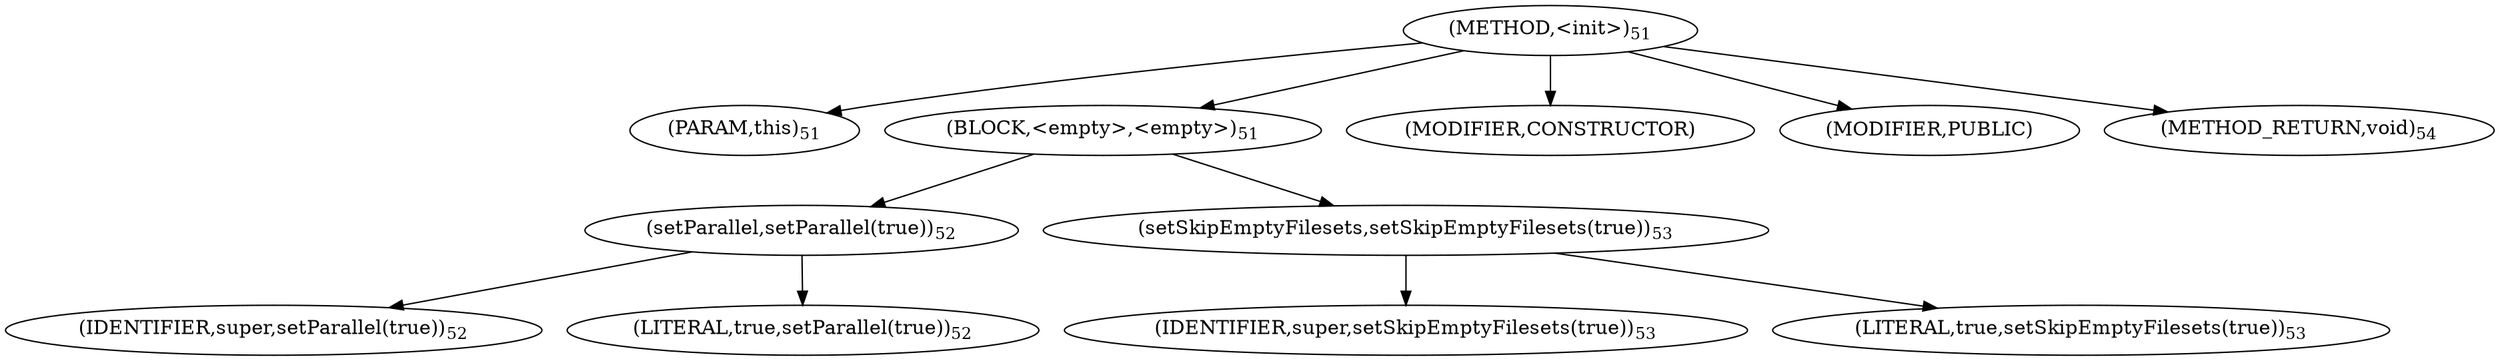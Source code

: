 digraph "&lt;init&gt;" {  
"23" [label = <(METHOD,&lt;init&gt;)<SUB>51</SUB>> ]
"24" [label = <(PARAM,this)<SUB>51</SUB>> ]
"25" [label = <(BLOCK,&lt;empty&gt;,&lt;empty&gt;)<SUB>51</SUB>> ]
"26" [label = <(setParallel,setParallel(true))<SUB>52</SUB>> ]
"27" [label = <(IDENTIFIER,super,setParallel(true))<SUB>52</SUB>> ]
"28" [label = <(LITERAL,true,setParallel(true))<SUB>52</SUB>> ]
"29" [label = <(setSkipEmptyFilesets,setSkipEmptyFilesets(true))<SUB>53</SUB>> ]
"30" [label = <(IDENTIFIER,super,setSkipEmptyFilesets(true))<SUB>53</SUB>> ]
"31" [label = <(LITERAL,true,setSkipEmptyFilesets(true))<SUB>53</SUB>> ]
"32" [label = <(MODIFIER,CONSTRUCTOR)> ]
"33" [label = <(MODIFIER,PUBLIC)> ]
"34" [label = <(METHOD_RETURN,void)<SUB>54</SUB>> ]
  "23" -> "24" 
  "23" -> "25" 
  "23" -> "32" 
  "23" -> "33" 
  "23" -> "34" 
  "25" -> "26" 
  "25" -> "29" 
  "26" -> "27" 
  "26" -> "28" 
  "29" -> "30" 
  "29" -> "31" 
}
